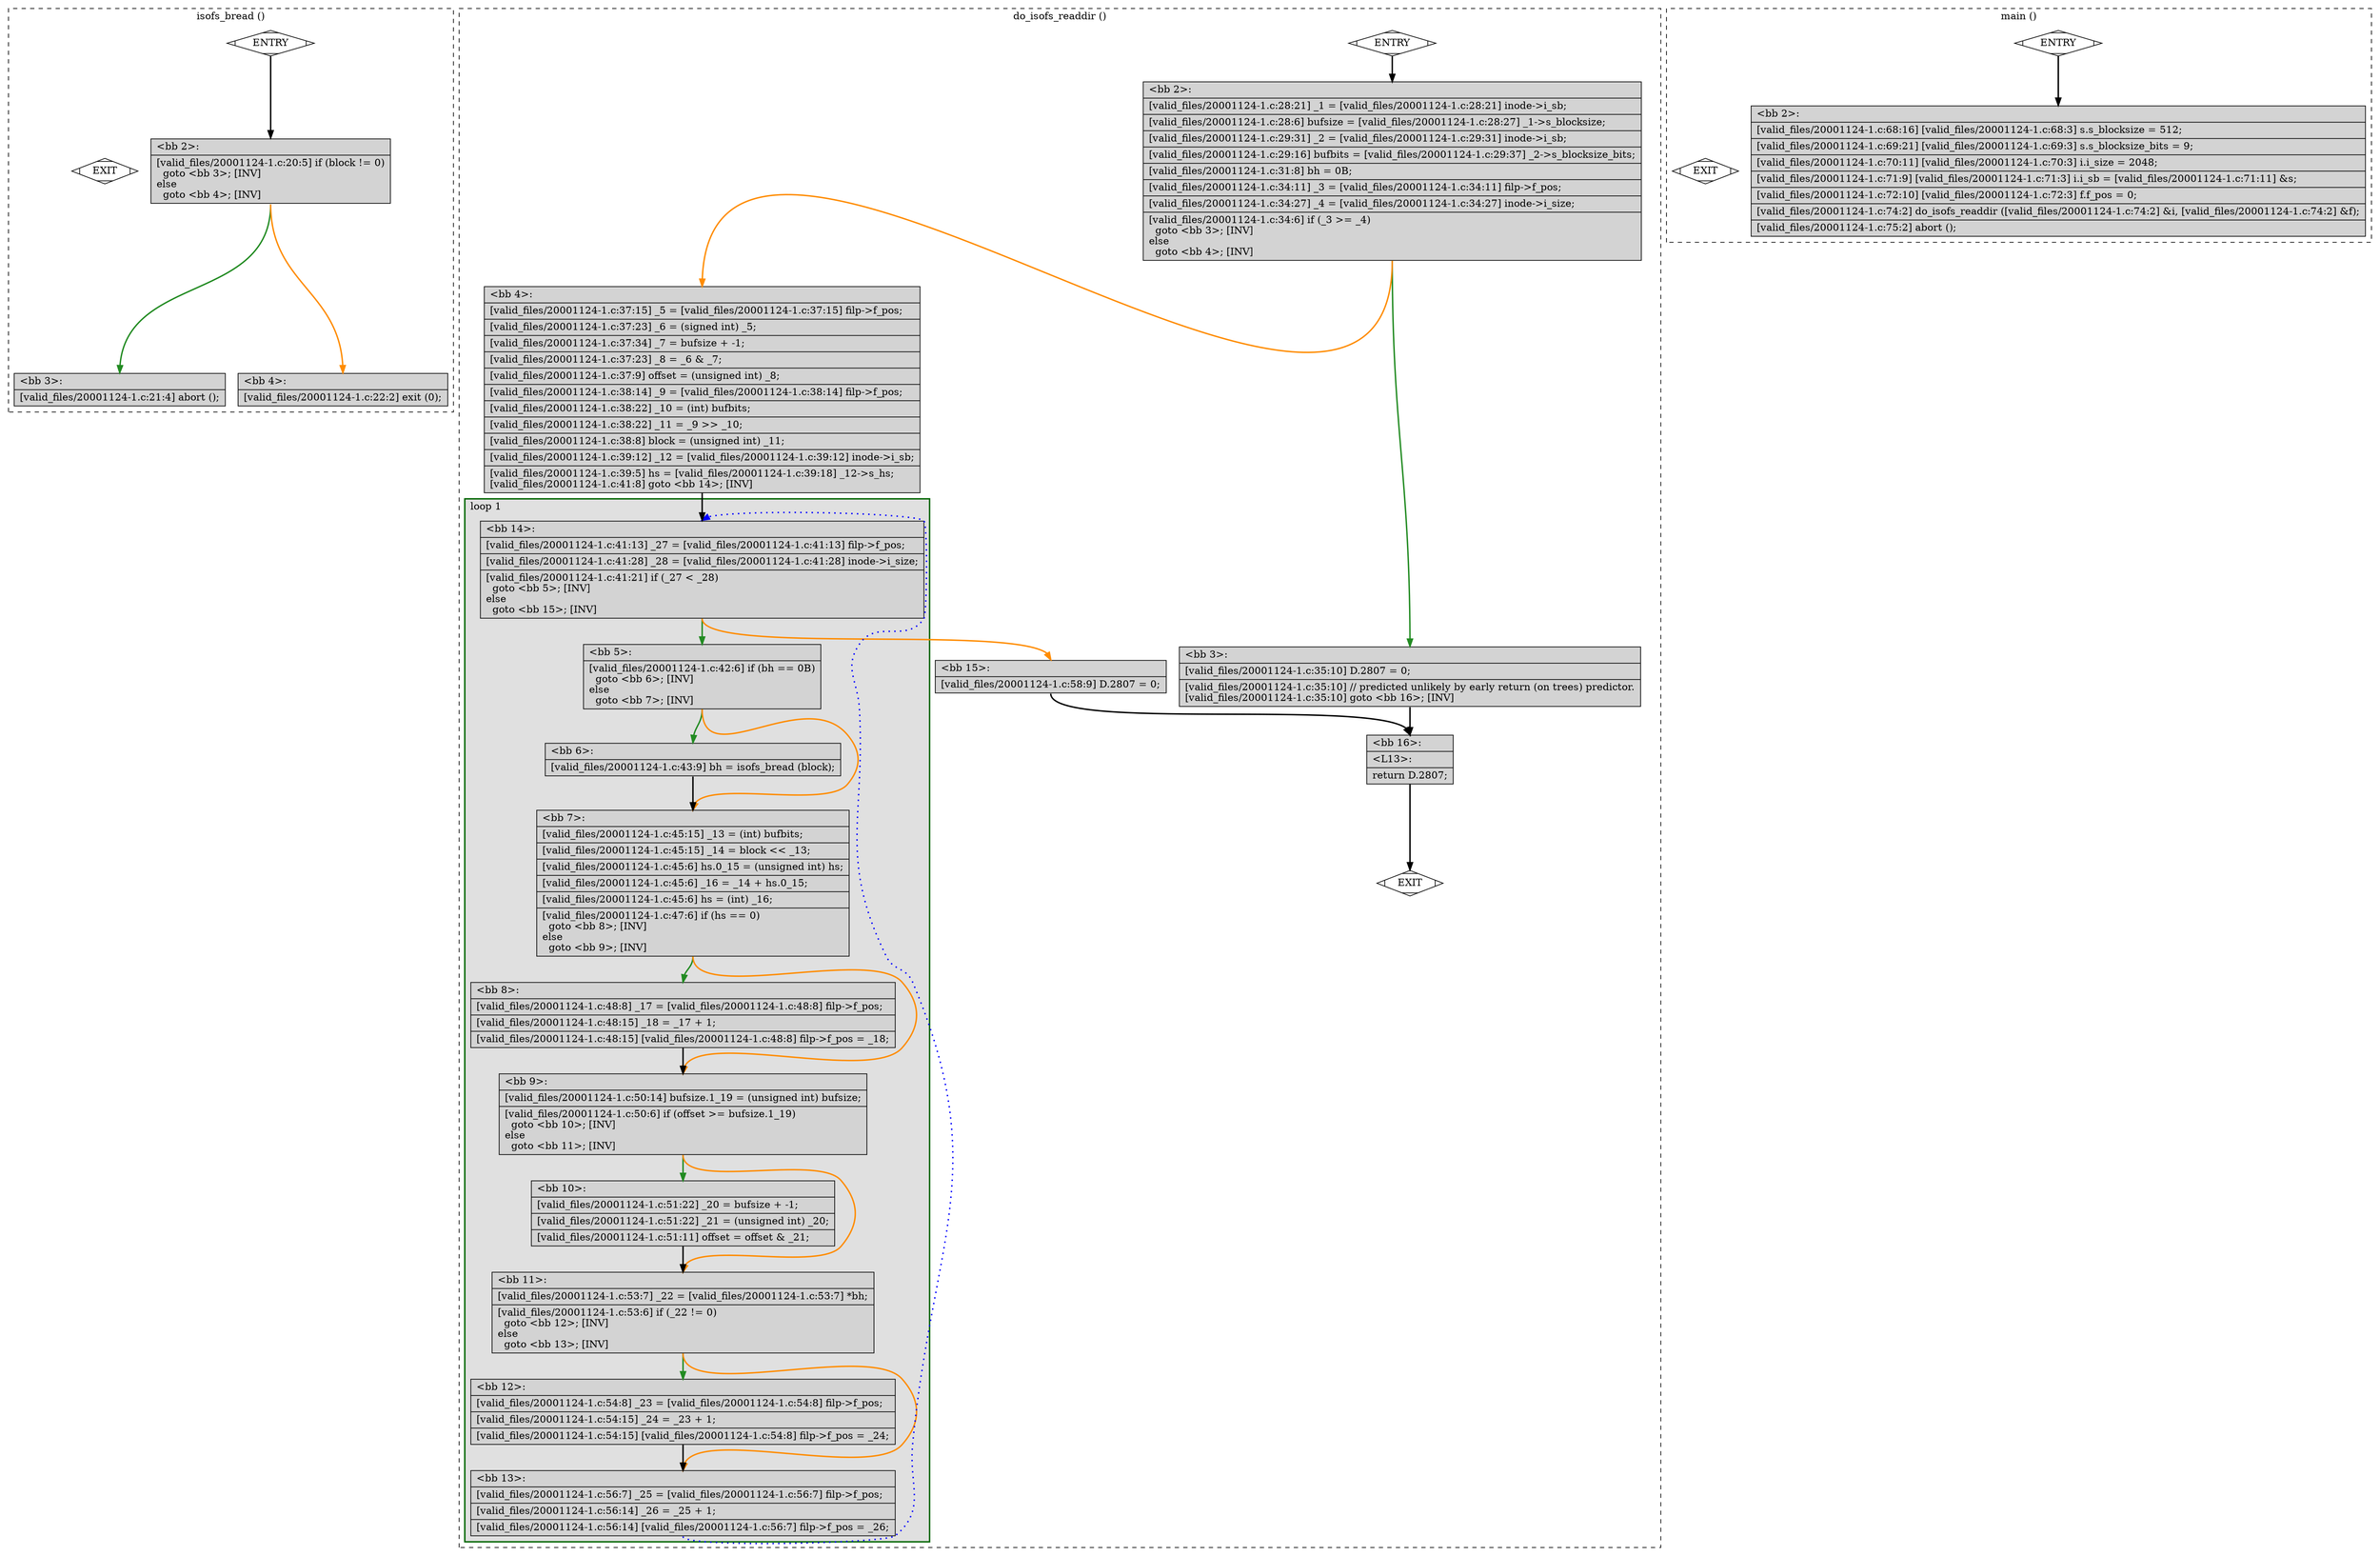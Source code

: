 digraph "a-20001124-1.c.015t.cfg" {
overlap=false;
subgraph "cluster_isofs_bread" {
	style="dashed";
	color="black";
	label="isofs_bread ()";
	fn_0_basic_block_0 [shape=Mdiamond,style=filled,fillcolor=white,label="ENTRY"];

	fn_0_basic_block_1 [shape=Mdiamond,style=filled,fillcolor=white,label="EXIT"];

	fn_0_basic_block_2 [shape=record,style=filled,fillcolor=lightgrey,label="{\<bb\ 2\>:\l\
|[valid_files/20001124-1.c:20:5]\ if\ (block\ !=\ 0)\l\
\ \ goto\ \<bb\ 3\>;\ [INV]\l\
else\l\
\ \ goto\ \<bb\ 4\>;\ [INV]\l\
}"];

	fn_0_basic_block_3 [shape=record,style=filled,fillcolor=lightgrey,label="{\<bb\ 3\>:\l\
|[valid_files/20001124-1.c:21:4]\ abort\ ();\l\
}"];

	fn_0_basic_block_4 [shape=record,style=filled,fillcolor=lightgrey,label="{\<bb\ 4\>:\l\
|[valid_files/20001124-1.c:22:2]\ exit\ (0);\l\
}"];

	fn_0_basic_block_0:s -> fn_0_basic_block_2:n [style="solid,bold",color=black,weight=100,constraint=true];
	fn_0_basic_block_2:s -> fn_0_basic_block_3:n [style="solid,bold",color=forestgreen,weight=10,constraint=true];
	fn_0_basic_block_2:s -> fn_0_basic_block_4:n [style="solid,bold",color=darkorange,weight=10,constraint=true];
	fn_0_basic_block_0:s -> fn_0_basic_block_1:n [style="invis",constraint=true];
}
subgraph "cluster_do_isofs_readdir" {
	style="dashed";
	color="black";
	label="do_isofs_readdir ()";
	subgraph cluster_1_1 {
	style="filled";
	color="darkgreen";
	fillcolor="grey88";
	label="loop 1";
	labeljust=l;
	penwidth=2;
	fn_1_basic_block_14 [shape=record,style=filled,fillcolor=lightgrey,label="{\<bb\ 14\>:\l\
|[valid_files/20001124-1.c:41:13]\ _27\ =\ [valid_files/20001124-1.c:41:13]\ filp-\>f_pos;\l\
|[valid_files/20001124-1.c:41:28]\ _28\ =\ [valid_files/20001124-1.c:41:28]\ inode-\>i_size;\l\
|[valid_files/20001124-1.c:41:21]\ if\ (_27\ \<\ _28)\l\
\ \ goto\ \<bb\ 5\>;\ [INV]\l\
else\l\
\ \ goto\ \<bb\ 15\>;\ [INV]\l\
}"];

	fn_1_basic_block_5 [shape=record,style=filled,fillcolor=lightgrey,label="{\<bb\ 5\>:\l\
|[valid_files/20001124-1.c:42:6]\ if\ (bh\ ==\ 0B)\l\
\ \ goto\ \<bb\ 6\>;\ [INV]\l\
else\l\
\ \ goto\ \<bb\ 7\>;\ [INV]\l\
}"];

	fn_1_basic_block_6 [shape=record,style=filled,fillcolor=lightgrey,label="{\<bb\ 6\>:\l\
|[valid_files/20001124-1.c:43:9]\ bh\ =\ isofs_bread\ (block);\l\
}"];

	fn_1_basic_block_7 [shape=record,style=filled,fillcolor=lightgrey,label="{\<bb\ 7\>:\l\
|[valid_files/20001124-1.c:45:15]\ _13\ =\ (int)\ bufbits;\l\
|[valid_files/20001124-1.c:45:15]\ _14\ =\ block\ \<\<\ _13;\l\
|[valid_files/20001124-1.c:45:6]\ hs.0_15\ =\ (unsigned\ int)\ hs;\l\
|[valid_files/20001124-1.c:45:6]\ _16\ =\ _14\ +\ hs.0_15;\l\
|[valid_files/20001124-1.c:45:6]\ hs\ =\ (int)\ _16;\l\
|[valid_files/20001124-1.c:47:6]\ if\ (hs\ ==\ 0)\l\
\ \ goto\ \<bb\ 8\>;\ [INV]\l\
else\l\
\ \ goto\ \<bb\ 9\>;\ [INV]\l\
}"];

	fn_1_basic_block_8 [shape=record,style=filled,fillcolor=lightgrey,label="{\<bb\ 8\>:\l\
|[valid_files/20001124-1.c:48:8]\ _17\ =\ [valid_files/20001124-1.c:48:8]\ filp-\>f_pos;\l\
|[valid_files/20001124-1.c:48:15]\ _18\ =\ _17\ +\ 1;\l\
|[valid_files/20001124-1.c:48:15]\ [valid_files/20001124-1.c:48:8]\ filp-\>f_pos\ =\ _18;\l\
}"];

	fn_1_basic_block_9 [shape=record,style=filled,fillcolor=lightgrey,label="{\<bb\ 9\>:\l\
|[valid_files/20001124-1.c:50:14]\ bufsize.1_19\ =\ (unsigned\ int)\ bufsize;\l\
|[valid_files/20001124-1.c:50:6]\ if\ (offset\ \>=\ bufsize.1_19)\l\
\ \ goto\ \<bb\ 10\>;\ [INV]\l\
else\l\
\ \ goto\ \<bb\ 11\>;\ [INV]\l\
}"];

	fn_1_basic_block_10 [shape=record,style=filled,fillcolor=lightgrey,label="{\<bb\ 10\>:\l\
|[valid_files/20001124-1.c:51:22]\ _20\ =\ bufsize\ +\ -1;\l\
|[valid_files/20001124-1.c:51:22]\ _21\ =\ (unsigned\ int)\ _20;\l\
|[valid_files/20001124-1.c:51:11]\ offset\ =\ offset\ &\ _21;\l\
}"];

	fn_1_basic_block_11 [shape=record,style=filled,fillcolor=lightgrey,label="{\<bb\ 11\>:\l\
|[valid_files/20001124-1.c:53:7]\ _22\ =\ [valid_files/20001124-1.c:53:7]\ *bh;\l\
|[valid_files/20001124-1.c:53:6]\ if\ (_22\ !=\ 0)\l\
\ \ goto\ \<bb\ 12\>;\ [INV]\l\
else\l\
\ \ goto\ \<bb\ 13\>;\ [INV]\l\
}"];

	fn_1_basic_block_12 [shape=record,style=filled,fillcolor=lightgrey,label="{\<bb\ 12\>:\l\
|[valid_files/20001124-1.c:54:8]\ _23\ =\ [valid_files/20001124-1.c:54:8]\ filp-\>f_pos;\l\
|[valid_files/20001124-1.c:54:15]\ _24\ =\ _23\ +\ 1;\l\
|[valid_files/20001124-1.c:54:15]\ [valid_files/20001124-1.c:54:8]\ filp-\>f_pos\ =\ _24;\l\
}"];

	fn_1_basic_block_13 [shape=record,style=filled,fillcolor=lightgrey,label="{\<bb\ 13\>:\l\
|[valid_files/20001124-1.c:56:7]\ _25\ =\ [valid_files/20001124-1.c:56:7]\ filp-\>f_pos;\l\
|[valid_files/20001124-1.c:56:14]\ _26\ =\ _25\ +\ 1;\l\
|[valid_files/20001124-1.c:56:14]\ [valid_files/20001124-1.c:56:7]\ filp-\>f_pos\ =\ _26;\l\
}"];

	}
	fn_1_basic_block_0 [shape=Mdiamond,style=filled,fillcolor=white,label="ENTRY"];

	fn_1_basic_block_1 [shape=Mdiamond,style=filled,fillcolor=white,label="EXIT"];

	fn_1_basic_block_2 [shape=record,style=filled,fillcolor=lightgrey,label="{\<bb\ 2\>:\l\
|[valid_files/20001124-1.c:28:21]\ _1\ =\ [valid_files/20001124-1.c:28:21]\ inode-\>i_sb;\l\
|[valid_files/20001124-1.c:28:6]\ bufsize\ =\ [valid_files/20001124-1.c:28:27]\ _1-\>s_blocksize;\l\
|[valid_files/20001124-1.c:29:31]\ _2\ =\ [valid_files/20001124-1.c:29:31]\ inode-\>i_sb;\l\
|[valid_files/20001124-1.c:29:16]\ bufbits\ =\ [valid_files/20001124-1.c:29:37]\ _2-\>s_blocksize_bits;\l\
|[valid_files/20001124-1.c:31:8]\ bh\ =\ 0B;\l\
|[valid_files/20001124-1.c:34:11]\ _3\ =\ [valid_files/20001124-1.c:34:11]\ filp-\>f_pos;\l\
|[valid_files/20001124-1.c:34:27]\ _4\ =\ [valid_files/20001124-1.c:34:27]\ inode-\>i_size;\l\
|[valid_files/20001124-1.c:34:6]\ if\ (_3\ \>=\ _4)\l\
\ \ goto\ \<bb\ 3\>;\ [INV]\l\
else\l\
\ \ goto\ \<bb\ 4\>;\ [INV]\l\
}"];

	fn_1_basic_block_3 [shape=record,style=filled,fillcolor=lightgrey,label="{\<bb\ 3\>:\l\
|[valid_files/20001124-1.c:35:10]\ D.2807\ =\ 0;\l\
|[valid_files/20001124-1.c:35:10]\ //\ predicted\ unlikely\ by\ early\ return\ (on\ trees)\ predictor.\l\
[valid_files/20001124-1.c:35:10]\ goto\ \<bb\ 16\>;\ [INV]\l\
}"];

	fn_1_basic_block_4 [shape=record,style=filled,fillcolor=lightgrey,label="{\<bb\ 4\>:\l\
|[valid_files/20001124-1.c:37:15]\ _5\ =\ [valid_files/20001124-1.c:37:15]\ filp-\>f_pos;\l\
|[valid_files/20001124-1.c:37:23]\ _6\ =\ (signed\ int)\ _5;\l\
|[valid_files/20001124-1.c:37:34]\ _7\ =\ bufsize\ +\ -1;\l\
|[valid_files/20001124-1.c:37:23]\ _8\ =\ _6\ &\ _7;\l\
|[valid_files/20001124-1.c:37:9]\ offset\ =\ (unsigned\ int)\ _8;\l\
|[valid_files/20001124-1.c:38:14]\ _9\ =\ [valid_files/20001124-1.c:38:14]\ filp-\>f_pos;\l\
|[valid_files/20001124-1.c:38:22]\ _10\ =\ (int)\ bufbits;\l\
|[valid_files/20001124-1.c:38:22]\ _11\ =\ _9\ \>\>\ _10;\l\
|[valid_files/20001124-1.c:38:8]\ block\ =\ (unsigned\ int)\ _11;\l\
|[valid_files/20001124-1.c:39:12]\ _12\ =\ [valid_files/20001124-1.c:39:12]\ inode-\>i_sb;\l\
|[valid_files/20001124-1.c:39:5]\ hs\ =\ [valid_files/20001124-1.c:39:18]\ _12-\>s_hs;\l\
[valid_files/20001124-1.c:41:8]\ goto\ \<bb\ 14\>;\ [INV]\l\
}"];

	fn_1_basic_block_15 [shape=record,style=filled,fillcolor=lightgrey,label="{\<bb\ 15\>:\l\
|[valid_files/20001124-1.c:58:9]\ D.2807\ =\ 0;\l\
}"];

	fn_1_basic_block_16 [shape=record,style=filled,fillcolor=lightgrey,label="{\<bb\ 16\>:\l\
|\<L13\>:\l\
|return\ D.2807;\l\
}"];

	fn_1_basic_block_0:s -> fn_1_basic_block_2:n [style="solid,bold",color=black,weight=100,constraint=true];
	fn_1_basic_block_2:s -> fn_1_basic_block_3:n [style="solid,bold",color=forestgreen,weight=10,constraint=true];
	fn_1_basic_block_2:s -> fn_1_basic_block_4:n [style="solid,bold",color=darkorange,weight=10,constraint=true];
	fn_1_basic_block_3:s -> fn_1_basic_block_16:n [style="solid,bold",color=black,weight=100,constraint=true];
	fn_1_basic_block_4:s -> fn_1_basic_block_14:n [style="solid,bold",color=black,weight=100,constraint=true];
	fn_1_basic_block_5:s -> fn_1_basic_block_6:n [style="solid,bold",color=forestgreen,weight=10,constraint=true];
	fn_1_basic_block_5:s -> fn_1_basic_block_7:n [style="solid,bold",color=darkorange,weight=10,constraint=true];
	fn_1_basic_block_6:s -> fn_1_basic_block_7:n [style="solid,bold",color=black,weight=100,constraint=true];
	fn_1_basic_block_7:s -> fn_1_basic_block_8:n [style="solid,bold",color=forestgreen,weight=10,constraint=true];
	fn_1_basic_block_7:s -> fn_1_basic_block_9:n [style="solid,bold",color=darkorange,weight=10,constraint=true];
	fn_1_basic_block_8:s -> fn_1_basic_block_9:n [style="solid,bold",color=black,weight=100,constraint=true];
	fn_1_basic_block_9:s -> fn_1_basic_block_10:n [style="solid,bold",color=forestgreen,weight=10,constraint=true];
	fn_1_basic_block_9:s -> fn_1_basic_block_11:n [style="solid,bold",color=darkorange,weight=10,constraint=true];
	fn_1_basic_block_10:s -> fn_1_basic_block_11:n [style="solid,bold",color=black,weight=100,constraint=true];
	fn_1_basic_block_11:s -> fn_1_basic_block_12:n [style="solid,bold",color=forestgreen,weight=10,constraint=true];
	fn_1_basic_block_11:s -> fn_1_basic_block_13:n [style="solid,bold",color=darkorange,weight=10,constraint=true];
	fn_1_basic_block_12:s -> fn_1_basic_block_13:n [style="solid,bold",color=black,weight=100,constraint=true];
	fn_1_basic_block_13:s -> fn_1_basic_block_14:n [style="dotted,bold",color=blue,weight=10,constraint=false];
	fn_1_basic_block_14:s -> fn_1_basic_block_5:n [style="solid,bold",color=forestgreen,weight=10,constraint=true];
	fn_1_basic_block_14:s -> fn_1_basic_block_15:n [style="solid,bold",color=darkorange,weight=10,constraint=true];
	fn_1_basic_block_15:s -> fn_1_basic_block_16:n [style="solid,bold",color=black,weight=100,constraint=true];
	fn_1_basic_block_16:s -> fn_1_basic_block_1:n [style="solid,bold",color=black,weight=10,constraint=true];
	fn_1_basic_block_0:s -> fn_1_basic_block_1:n [style="invis",constraint=true];
}
subgraph "cluster_main" {
	style="dashed";
	color="black";
	label="main ()";
	fn_2_basic_block_0 [shape=Mdiamond,style=filled,fillcolor=white,label="ENTRY"];

	fn_2_basic_block_1 [shape=Mdiamond,style=filled,fillcolor=white,label="EXIT"];

	fn_2_basic_block_2 [shape=record,style=filled,fillcolor=lightgrey,label="{\<bb\ 2\>:\l\
|[valid_files/20001124-1.c:68:16]\ [valid_files/20001124-1.c:68:3]\ s.s_blocksize\ =\ 512;\l\
|[valid_files/20001124-1.c:69:21]\ [valid_files/20001124-1.c:69:3]\ s.s_blocksize_bits\ =\ 9;\l\
|[valid_files/20001124-1.c:70:11]\ [valid_files/20001124-1.c:70:3]\ i.i_size\ =\ 2048;\l\
|[valid_files/20001124-1.c:71:9]\ [valid_files/20001124-1.c:71:3]\ i.i_sb\ =\ [valid_files/20001124-1.c:71:11]\ &s;\l\
|[valid_files/20001124-1.c:72:10]\ [valid_files/20001124-1.c:72:3]\ f.f_pos\ =\ 0;\l\
|[valid_files/20001124-1.c:74:2]\ do_isofs_readdir\ ([valid_files/20001124-1.c:74:2]\ &i,\ [valid_files/20001124-1.c:74:2]\ &f);\l\
|[valid_files/20001124-1.c:75:2]\ abort\ ();\l\
}"];

	fn_2_basic_block_0:s -> fn_2_basic_block_2:n [style="solid,bold",color=black,weight=100,constraint=true];
	fn_2_basic_block_0:s -> fn_2_basic_block_1:n [style="invis",constraint=true];
}
}
